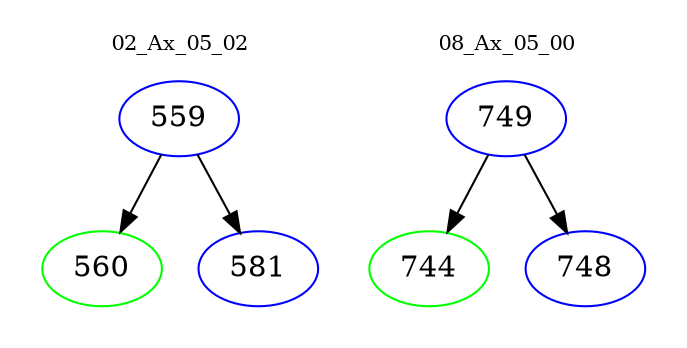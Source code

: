 digraph{
subgraph cluster_0 {
color = white
label = "02_Ax_05_02";
fontsize=10;
T0_559 [label="559", color="blue"]
T0_559 -> T0_560 [color="black"]
T0_560 [label="560", color="green"]
T0_559 -> T0_581 [color="black"]
T0_581 [label="581", color="blue"]
}
subgraph cluster_1 {
color = white
label = "08_Ax_05_00";
fontsize=10;
T1_749 [label="749", color="blue"]
T1_749 -> T1_744 [color="black"]
T1_744 [label="744", color="green"]
T1_749 -> T1_748 [color="black"]
T1_748 [label="748", color="blue"]
}
}
